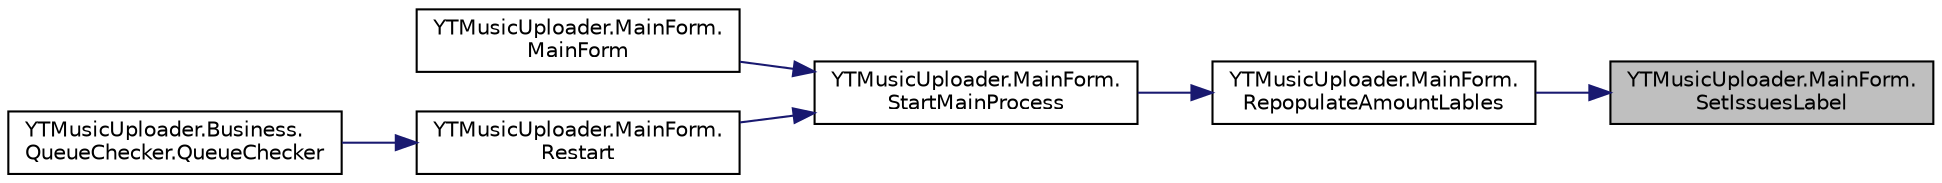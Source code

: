 digraph "YTMusicUploader.MainForm.SetIssuesLabel"
{
 // LATEX_PDF_SIZE
  edge [fontname="Helvetica",fontsize="10",labelfontname="Helvetica",labelfontsize="10"];
  node [fontname="Helvetica",fontsize="10",shape=record];
  rankdir="RL";
  Node1 [label="YTMusicUploader.MainForm.\lSetIssuesLabel",height=0.2,width=0.4,color="black", fillcolor="grey75", style="filled", fontcolor="black",tooltip=" "];
  Node1 -> Node2 [dir="back",color="midnightblue",fontsize="10",style="solid"];
  Node2 [label="YTMusicUploader.MainForm.\lRepopulateAmountLables",height=0.2,width=0.4,color="black", fillcolor="white", style="filled",URL="$d0/d66/class_y_t_music_uploader_1_1_main_form.html#adf4d8b09c79a8054031a234f8c4e8d92",tooltip=" "];
  Node2 -> Node3 [dir="back",color="midnightblue",fontsize="10",style="solid"];
  Node3 [label="YTMusicUploader.MainForm.\lStartMainProcess",height=0.2,width=0.4,color="black", fillcolor="white", style="filled",URL="$d0/d66/class_y_t_music_uploader_1_1_main_form.html#ae262cc9d9873fca34d4a8d275b62d723",tooltip=" "];
  Node3 -> Node4 [dir="back",color="midnightblue",fontsize="10",style="solid"];
  Node4 [label="YTMusicUploader.MainForm.\lMainForm",height=0.2,width=0.4,color="black", fillcolor="white", style="filled",URL="$d0/d66/class_y_t_music_uploader_1_1_main_form.html#a9309010a8febf37f5df1113725ecc3b9",tooltip=" "];
  Node3 -> Node5 [dir="back",color="midnightblue",fontsize="10",style="solid"];
  Node5 [label="YTMusicUploader.MainForm.\lRestart",height=0.2,width=0.4,color="black", fillcolor="white", style="filled",URL="$d0/d66/class_y_t_music_uploader_1_1_main_form.html#ad49bcebfe92cf336cecefee2c73a1883",tooltip=" "];
  Node5 -> Node6 [dir="back",color="midnightblue",fontsize="10",style="solid"];
  Node6 [label="YTMusicUploader.Business.\lQueueChecker.QueueChecker",height=0.2,width=0.4,color="black", fillcolor="white", style="filled",URL="$df/d9e/class_y_t_music_uploader_1_1_business_1_1_queue_checker.html#a7885cfe006bfd9ba1db28e65ec3e81bf",tooltip=" "];
}
